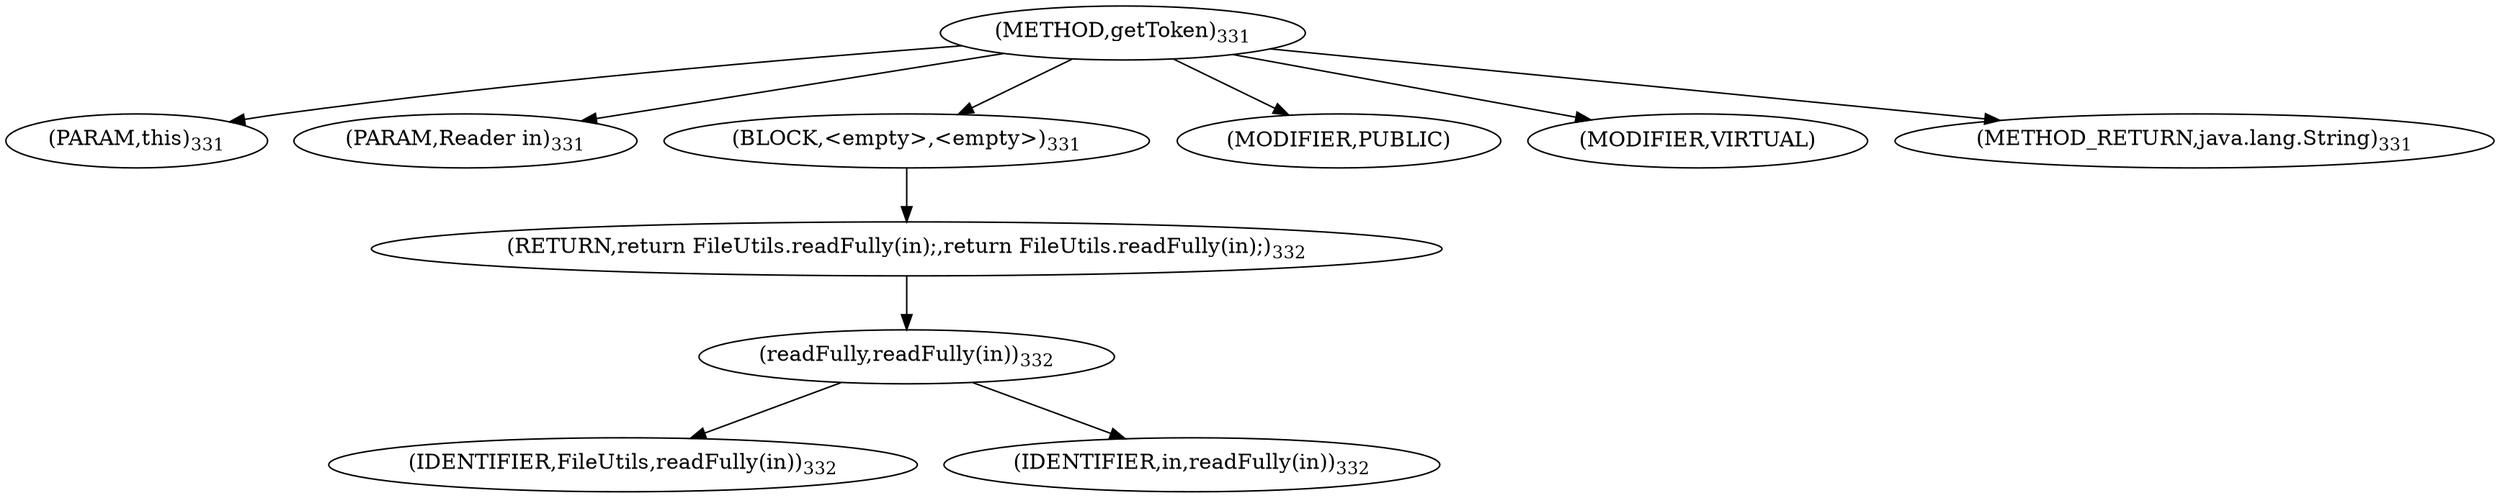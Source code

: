 digraph "getToken" {  
"624" [label = <(METHOD,getToken)<SUB>331</SUB>> ]
"625" [label = <(PARAM,this)<SUB>331</SUB>> ]
"626" [label = <(PARAM,Reader in)<SUB>331</SUB>> ]
"627" [label = <(BLOCK,&lt;empty&gt;,&lt;empty&gt;)<SUB>331</SUB>> ]
"628" [label = <(RETURN,return FileUtils.readFully(in);,return FileUtils.readFully(in);)<SUB>332</SUB>> ]
"629" [label = <(readFully,readFully(in))<SUB>332</SUB>> ]
"630" [label = <(IDENTIFIER,FileUtils,readFully(in))<SUB>332</SUB>> ]
"631" [label = <(IDENTIFIER,in,readFully(in))<SUB>332</SUB>> ]
"632" [label = <(MODIFIER,PUBLIC)> ]
"633" [label = <(MODIFIER,VIRTUAL)> ]
"634" [label = <(METHOD_RETURN,java.lang.String)<SUB>331</SUB>> ]
  "624" -> "625" 
  "624" -> "626" 
  "624" -> "627" 
  "624" -> "632" 
  "624" -> "633" 
  "624" -> "634" 
  "627" -> "628" 
  "628" -> "629" 
  "629" -> "630" 
  "629" -> "631" 
}
